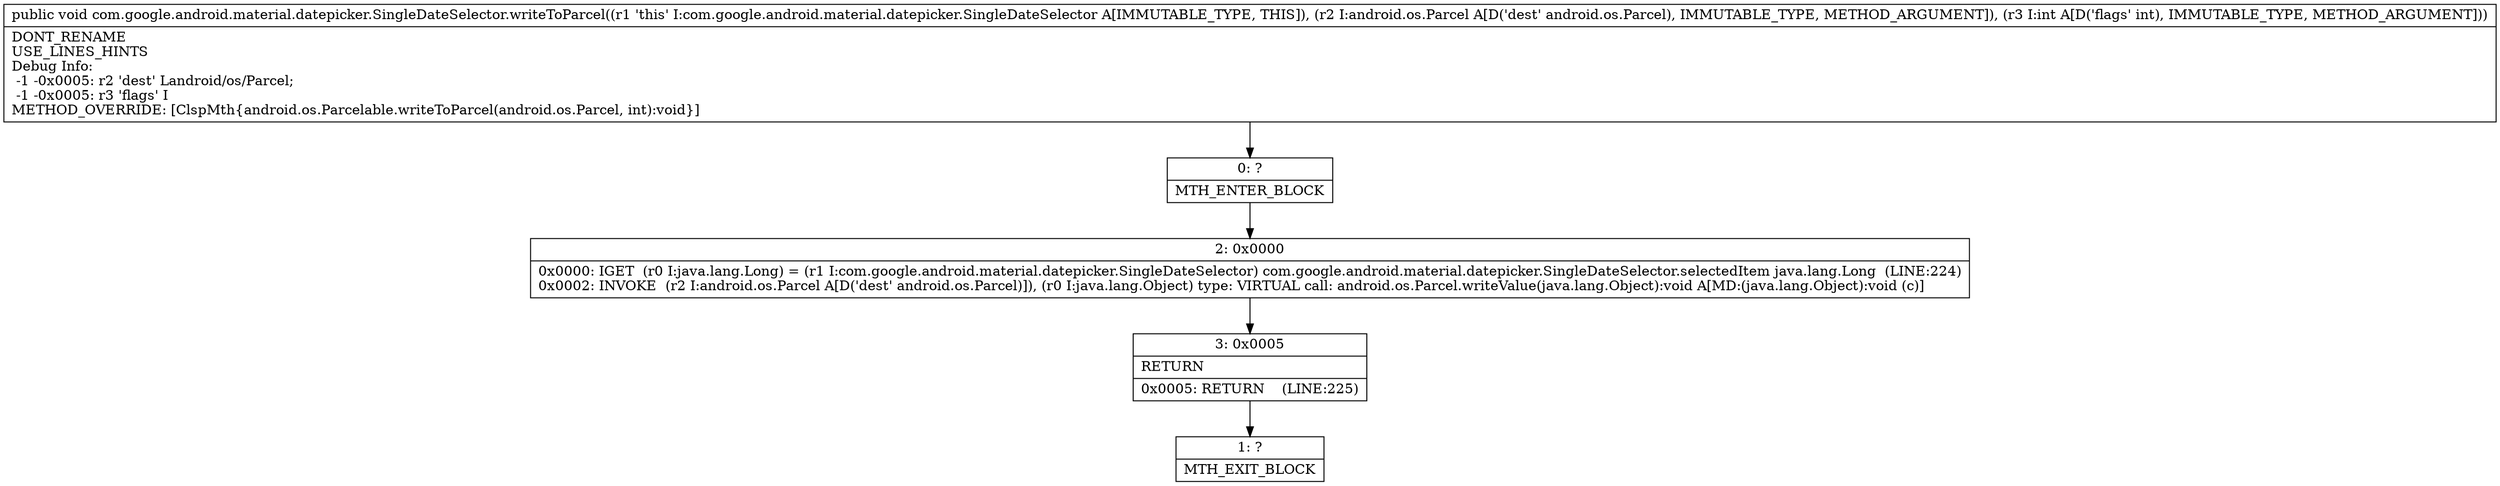 digraph "CFG forcom.google.android.material.datepicker.SingleDateSelector.writeToParcel(Landroid\/os\/Parcel;I)V" {
Node_0 [shape=record,label="{0\:\ ?|MTH_ENTER_BLOCK\l}"];
Node_2 [shape=record,label="{2\:\ 0x0000|0x0000: IGET  (r0 I:java.lang.Long) = (r1 I:com.google.android.material.datepicker.SingleDateSelector) com.google.android.material.datepicker.SingleDateSelector.selectedItem java.lang.Long  (LINE:224)\l0x0002: INVOKE  (r2 I:android.os.Parcel A[D('dest' android.os.Parcel)]), (r0 I:java.lang.Object) type: VIRTUAL call: android.os.Parcel.writeValue(java.lang.Object):void A[MD:(java.lang.Object):void (c)]\l}"];
Node_3 [shape=record,label="{3\:\ 0x0005|RETURN\l|0x0005: RETURN    (LINE:225)\l}"];
Node_1 [shape=record,label="{1\:\ ?|MTH_EXIT_BLOCK\l}"];
MethodNode[shape=record,label="{public void com.google.android.material.datepicker.SingleDateSelector.writeToParcel((r1 'this' I:com.google.android.material.datepicker.SingleDateSelector A[IMMUTABLE_TYPE, THIS]), (r2 I:android.os.Parcel A[D('dest' android.os.Parcel), IMMUTABLE_TYPE, METHOD_ARGUMENT]), (r3 I:int A[D('flags' int), IMMUTABLE_TYPE, METHOD_ARGUMENT]))  | DONT_RENAME\lUSE_LINES_HINTS\lDebug Info:\l  \-1 \-0x0005: r2 'dest' Landroid\/os\/Parcel;\l  \-1 \-0x0005: r3 'flags' I\lMETHOD_OVERRIDE: [ClspMth\{android.os.Parcelable.writeToParcel(android.os.Parcel, int):void\}]\l}"];
MethodNode -> Node_0;Node_0 -> Node_2;
Node_2 -> Node_3;
Node_3 -> Node_1;
}

